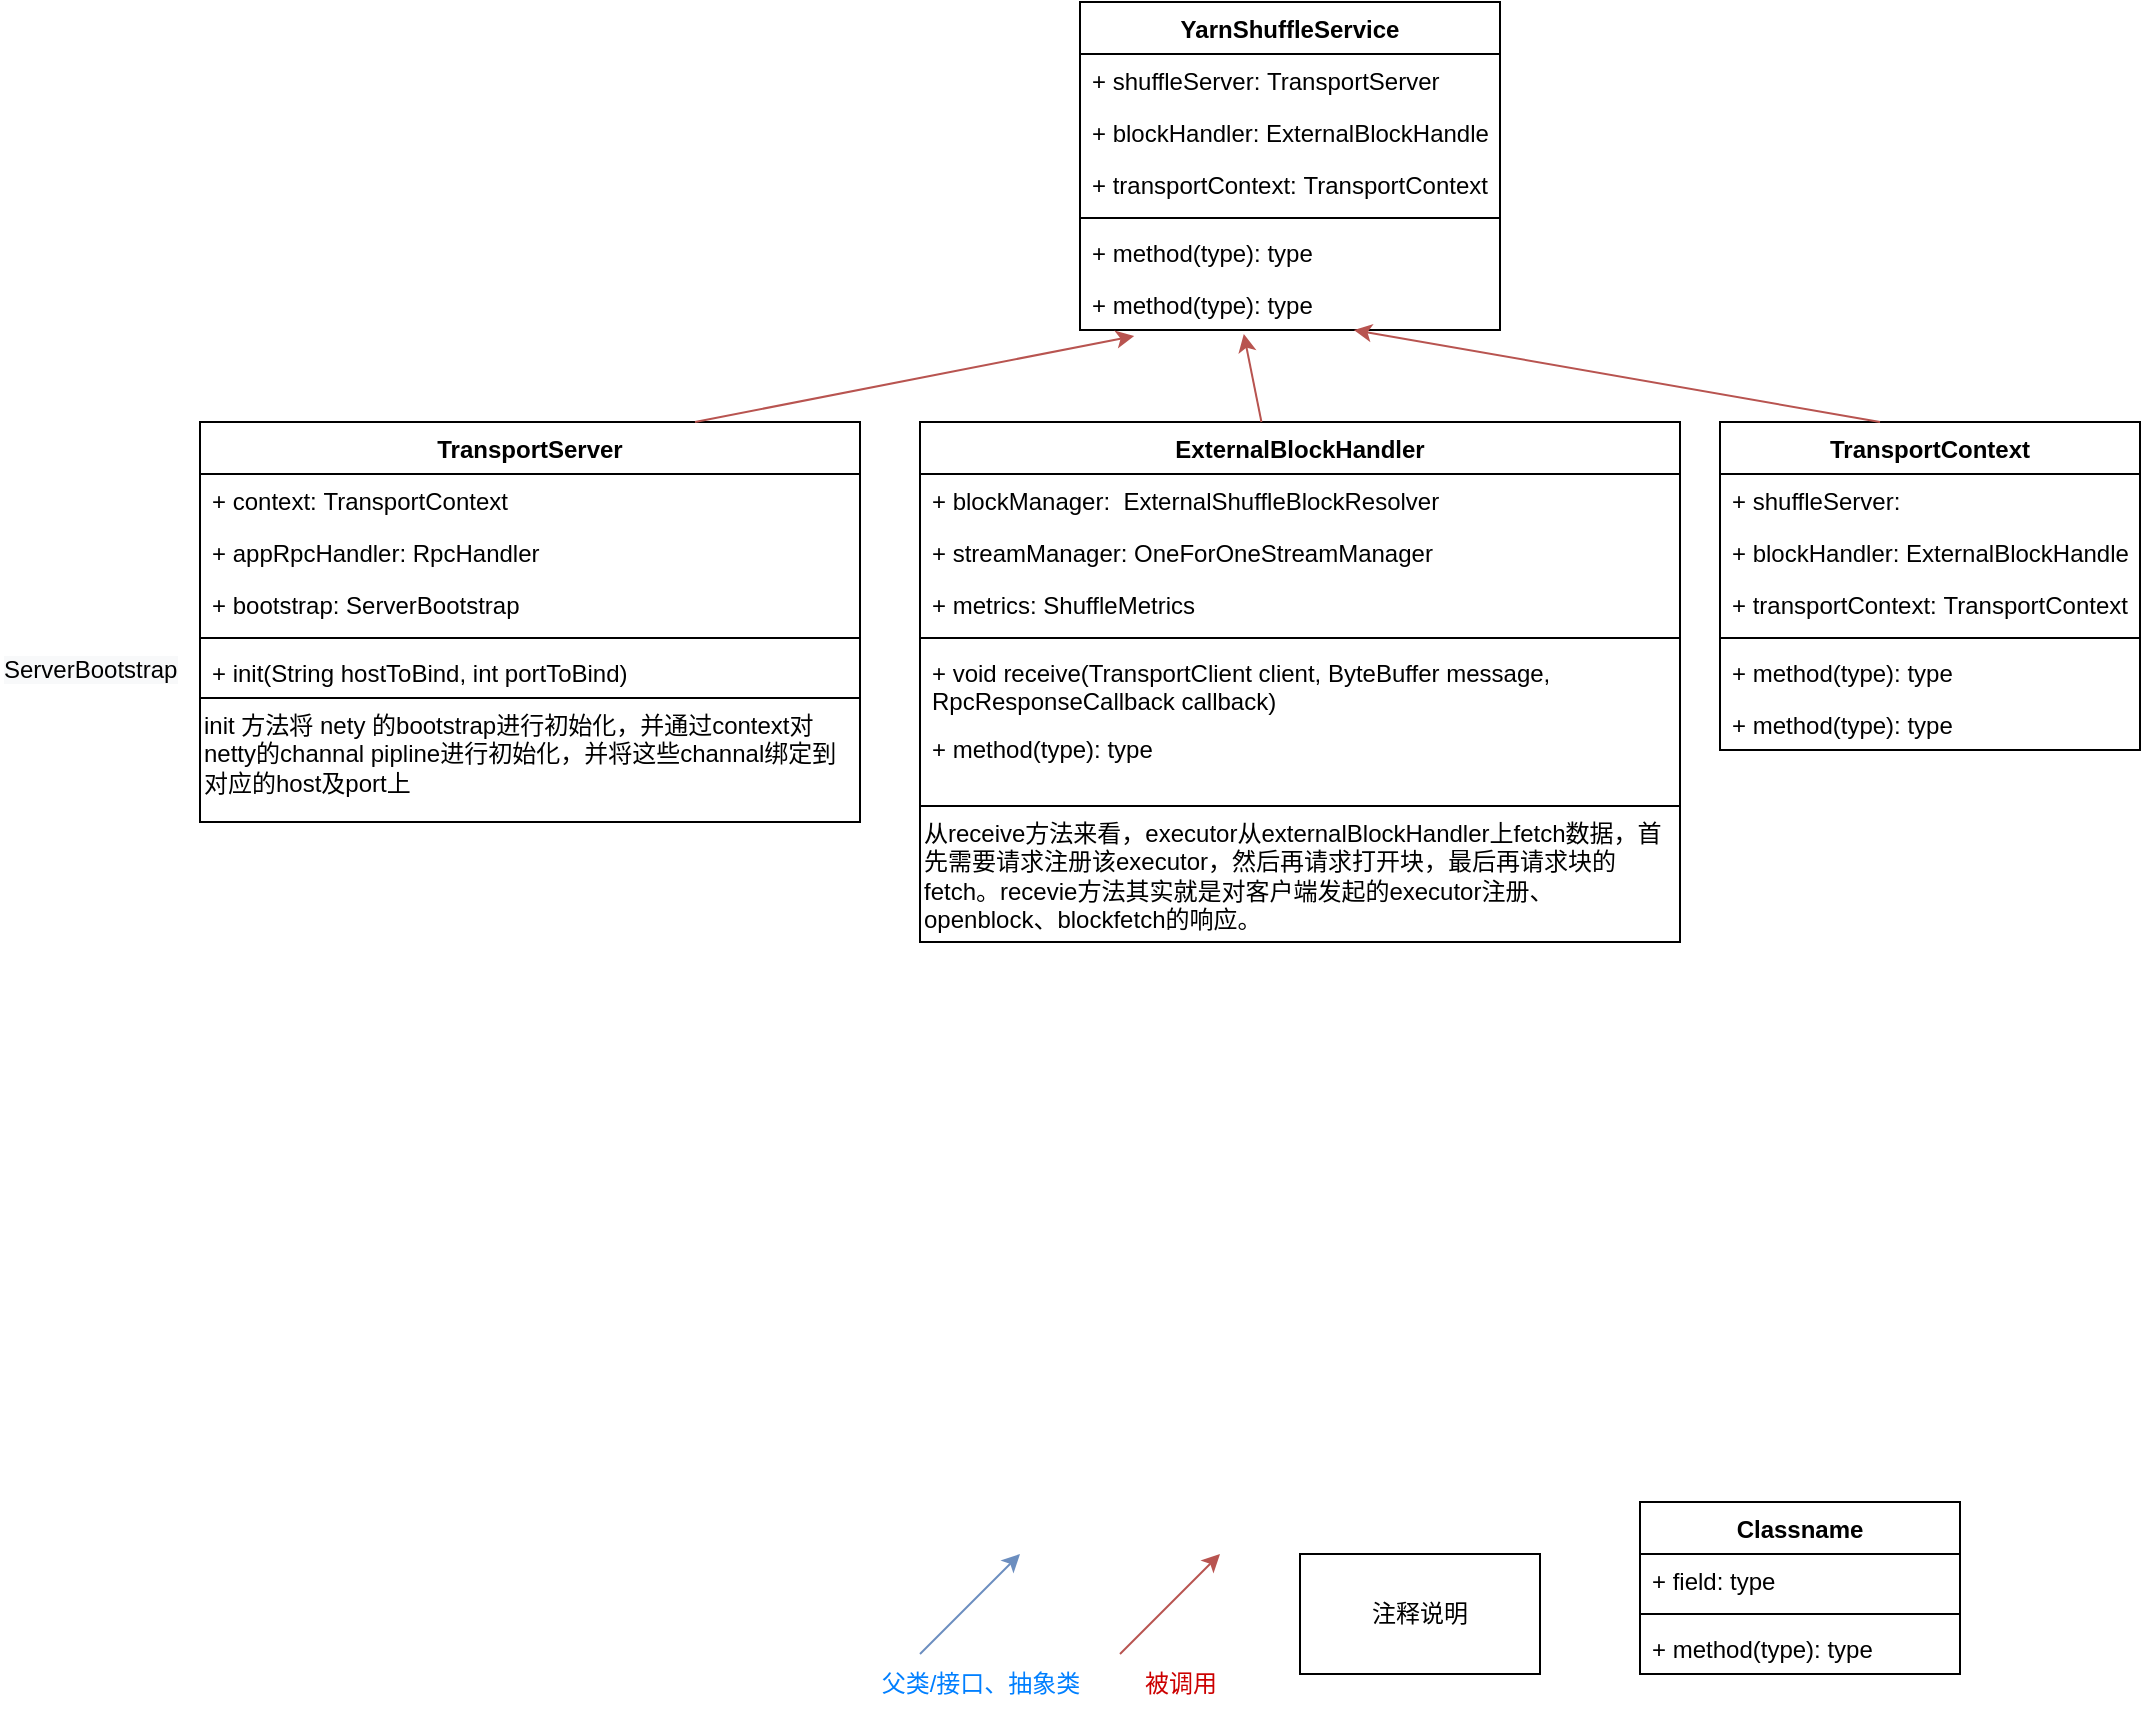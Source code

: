 <mxfile version="20.3.0" type="device"><diagram id="m2LGEHU6o1Oh3IV56SHB" name="第 1 页"><mxGraphModel dx="1929" dy="2034" grid="1" gridSize="10" guides="1" tooltips="1" connect="1" arrows="1" fold="1" page="1" pageScale="1" pageWidth="827" pageHeight="1169" math="0" shadow="0"><root><mxCell id="0"/><mxCell id="1" parent="0"/><mxCell id="DlOpWgnFLFn92eDfClBi-4" value="&lt;span style=&quot;color: rgb(186, 0, 0); font-family: monospace; font-size: 0px; font-style: normal; font-variant-ligatures: normal; font-variant-caps: normal; font-weight: 400; letter-spacing: normal; orphans: 2; text-align: left; text-indent: 0px; text-transform: none; widows: 2; word-spacing: 0px; -webkit-text-stroke-width: 0px; background-color: rgb(248, 249, 250); text-decoration-thickness: initial; text-decoration-style: initial; text-decoration-color: initial; float: none; display: inline !important;&quot;&gt;ExternalBlockHandler&lt;/span&gt;" style="text;whiteSpace=wrap;html=1;" parent="1" vertex="1"><mxGeometry x="600" y="160" width="30" height="40" as="geometry"/></mxCell><mxCell id="6VZVHDGv1FHqsx05v4wg-7" value="YarnShuffleService" style="swimlane;fontStyle=1;align=center;verticalAlign=top;childLayout=stackLayout;horizontal=1;startSize=26;horizontalStack=0;resizeParent=1;resizeParentMax=0;resizeLast=0;collapsible=1;marginBottom=0;" vertex="1" parent="1"><mxGeometry x="170" y="-20" width="210" height="164" as="geometry"/></mxCell><mxCell id="6VZVHDGv1FHqsx05v4wg-16" value="+ shuffleServer: TransportServer" style="text;strokeColor=none;fillColor=none;align=left;verticalAlign=top;spacingLeft=4;spacingRight=4;overflow=hidden;rotatable=0;points=[[0,0.5],[1,0.5]];portConstraint=eastwest;" vertex="1" parent="6VZVHDGv1FHqsx05v4wg-7"><mxGeometry y="26" width="210" height="26" as="geometry"/></mxCell><mxCell id="6VZVHDGv1FHqsx05v4wg-18" value="+ blockHandler: ExternalBlockHandler" style="text;strokeColor=none;fillColor=none;align=left;verticalAlign=top;spacingLeft=4;spacingRight=4;overflow=hidden;rotatable=0;points=[[0,0.5],[1,0.5]];portConstraint=eastwest;" vertex="1" parent="6VZVHDGv1FHqsx05v4wg-7"><mxGeometry y="52" width="210" height="26" as="geometry"/></mxCell><mxCell id="6VZVHDGv1FHqsx05v4wg-8" value="+ transportContext: TransportContext" style="text;strokeColor=none;fillColor=none;align=left;verticalAlign=top;spacingLeft=4;spacingRight=4;overflow=hidden;rotatable=0;points=[[0,0.5],[1,0.5]];portConstraint=eastwest;" vertex="1" parent="6VZVHDGv1FHqsx05v4wg-7"><mxGeometry y="78" width="210" height="26" as="geometry"/></mxCell><mxCell id="6VZVHDGv1FHqsx05v4wg-9" value="" style="line;strokeWidth=1;fillColor=none;align=left;verticalAlign=middle;spacingTop=-1;spacingLeft=3;spacingRight=3;rotatable=0;labelPosition=right;points=[];portConstraint=eastwest;strokeColor=inherit;" vertex="1" parent="6VZVHDGv1FHqsx05v4wg-7"><mxGeometry y="104" width="210" height="8" as="geometry"/></mxCell><mxCell id="6VZVHDGv1FHqsx05v4wg-10" value="+ method(type): type" style="text;strokeColor=none;fillColor=none;align=left;verticalAlign=top;spacingLeft=4;spacingRight=4;overflow=hidden;rotatable=0;points=[[0,0.5],[1,0.5]];portConstraint=eastwest;" vertex="1" parent="6VZVHDGv1FHqsx05v4wg-7"><mxGeometry y="112" width="210" height="26" as="geometry"/></mxCell><mxCell id="6VZVHDGv1FHqsx05v4wg-17" value="+ method(type): type" style="text;strokeColor=none;fillColor=none;align=left;verticalAlign=top;spacingLeft=4;spacingRight=4;overflow=hidden;rotatable=0;points=[[0,0.5],[1,0.5]];portConstraint=eastwest;" vertex="1" parent="6VZVHDGv1FHqsx05v4wg-7"><mxGeometry y="138" width="210" height="26" as="geometry"/></mxCell><mxCell id="6VZVHDGv1FHqsx05v4wg-20" value="TransportServer" style="swimlane;fontStyle=1;align=center;verticalAlign=top;childLayout=stackLayout;horizontal=1;startSize=26;horizontalStack=0;resizeParent=1;resizeParentMax=0;resizeLast=0;collapsible=1;marginBottom=0;" vertex="1" parent="1"><mxGeometry x="-270" y="190" width="330" height="138" as="geometry"/></mxCell><mxCell id="6VZVHDGv1FHqsx05v4wg-21" value="+ context: TransportContext" style="text;strokeColor=none;fillColor=none;align=left;verticalAlign=top;spacingLeft=4;spacingRight=4;overflow=hidden;rotatable=0;points=[[0,0.5],[1,0.5]];portConstraint=eastwest;" vertex="1" parent="6VZVHDGv1FHqsx05v4wg-20"><mxGeometry y="26" width="330" height="26" as="geometry"/></mxCell><mxCell id="6VZVHDGv1FHqsx05v4wg-22" value="+ appRpcHandler: RpcHandler" style="text;strokeColor=none;fillColor=none;align=left;verticalAlign=top;spacingLeft=4;spacingRight=4;overflow=hidden;rotatable=0;points=[[0,0.5],[1,0.5]];portConstraint=eastwest;" vertex="1" parent="6VZVHDGv1FHqsx05v4wg-20"><mxGeometry y="52" width="330" height="26" as="geometry"/></mxCell><mxCell id="6VZVHDGv1FHqsx05v4wg-23" value="+ bootstrap: ServerBootstrap" style="text;strokeColor=none;fillColor=none;align=left;verticalAlign=top;spacingLeft=4;spacingRight=4;overflow=hidden;rotatable=0;points=[[0,0.5],[1,0.5]];portConstraint=eastwest;" vertex="1" parent="6VZVHDGv1FHqsx05v4wg-20"><mxGeometry y="78" width="330" height="26" as="geometry"/></mxCell><mxCell id="6VZVHDGv1FHqsx05v4wg-24" value="" style="line;strokeWidth=1;fillColor=none;align=left;verticalAlign=middle;spacingTop=-1;spacingLeft=3;spacingRight=3;rotatable=0;labelPosition=right;points=[];portConstraint=eastwest;strokeColor=inherit;" vertex="1" parent="6VZVHDGv1FHqsx05v4wg-20"><mxGeometry y="104" width="330" height="8" as="geometry"/></mxCell><mxCell id="6VZVHDGv1FHqsx05v4wg-26" value="+ init(String hostToBind, int portToBind)" style="text;strokeColor=none;fillColor=none;align=left;verticalAlign=top;spacingLeft=4;spacingRight=4;overflow=hidden;rotatable=0;points=[[0,0.5],[1,0.5]];portConstraint=eastwest;" vertex="1" parent="6VZVHDGv1FHqsx05v4wg-20"><mxGeometry y="112" width="330" height="26" as="geometry"/></mxCell><mxCell id="6VZVHDGv1FHqsx05v4wg-28" value="TransportContext" style="swimlane;fontStyle=1;align=center;verticalAlign=top;childLayout=stackLayout;horizontal=1;startSize=26;horizontalStack=0;resizeParent=1;resizeParentMax=0;resizeLast=0;collapsible=1;marginBottom=0;" vertex="1" parent="1"><mxGeometry x="490" y="190" width="210" height="164" as="geometry"/></mxCell><mxCell id="6VZVHDGv1FHqsx05v4wg-29" value="+ shuffleServer: " style="text;strokeColor=none;fillColor=none;align=left;verticalAlign=top;spacingLeft=4;spacingRight=4;overflow=hidden;rotatable=0;points=[[0,0.5],[1,0.5]];portConstraint=eastwest;" vertex="1" parent="6VZVHDGv1FHqsx05v4wg-28"><mxGeometry y="26" width="210" height="26" as="geometry"/></mxCell><mxCell id="6VZVHDGv1FHqsx05v4wg-30" value="+ blockHandler: ExternalBlockHandler" style="text;strokeColor=none;fillColor=none;align=left;verticalAlign=top;spacingLeft=4;spacingRight=4;overflow=hidden;rotatable=0;points=[[0,0.5],[1,0.5]];portConstraint=eastwest;" vertex="1" parent="6VZVHDGv1FHqsx05v4wg-28"><mxGeometry y="52" width="210" height="26" as="geometry"/></mxCell><mxCell id="6VZVHDGv1FHqsx05v4wg-31" value="+ transportContext: TransportContext" style="text;strokeColor=none;fillColor=none;align=left;verticalAlign=top;spacingLeft=4;spacingRight=4;overflow=hidden;rotatable=0;points=[[0,0.5],[1,0.5]];portConstraint=eastwest;" vertex="1" parent="6VZVHDGv1FHqsx05v4wg-28"><mxGeometry y="78" width="210" height="26" as="geometry"/></mxCell><mxCell id="6VZVHDGv1FHqsx05v4wg-32" value="" style="line;strokeWidth=1;fillColor=none;align=left;verticalAlign=middle;spacingTop=-1;spacingLeft=3;spacingRight=3;rotatable=0;labelPosition=right;points=[];portConstraint=eastwest;strokeColor=inherit;" vertex="1" parent="6VZVHDGv1FHqsx05v4wg-28"><mxGeometry y="104" width="210" height="8" as="geometry"/></mxCell><mxCell id="6VZVHDGv1FHqsx05v4wg-33" value="+ method(type): type" style="text;strokeColor=none;fillColor=none;align=left;verticalAlign=top;spacingLeft=4;spacingRight=4;overflow=hidden;rotatable=0;points=[[0,0.5],[1,0.5]];portConstraint=eastwest;" vertex="1" parent="6VZVHDGv1FHqsx05v4wg-28"><mxGeometry y="112" width="210" height="26" as="geometry"/></mxCell><mxCell id="6VZVHDGv1FHqsx05v4wg-34" value="+ method(type): type" style="text;strokeColor=none;fillColor=none;align=left;verticalAlign=top;spacingLeft=4;spacingRight=4;overflow=hidden;rotatable=0;points=[[0,0.5],[1,0.5]];portConstraint=eastwest;" vertex="1" parent="6VZVHDGv1FHqsx05v4wg-28"><mxGeometry y="138" width="210" height="26" as="geometry"/></mxCell><mxCell id="6VZVHDGv1FHqsx05v4wg-35" value="ExternalBlockHandler" style="swimlane;fontStyle=1;align=center;verticalAlign=top;childLayout=stackLayout;horizontal=1;startSize=26;horizontalStack=0;resizeParent=1;resizeParentMax=0;resizeLast=0;collapsible=1;marginBottom=0;" vertex="1" parent="1"><mxGeometry x="90" y="190" width="380" height="192" as="geometry"/></mxCell><mxCell id="6VZVHDGv1FHqsx05v4wg-36" value="+ blockManager:  ExternalShuffleBlockResolver" style="text;strokeColor=none;fillColor=none;align=left;verticalAlign=top;spacingLeft=4;spacingRight=4;overflow=hidden;rotatable=0;points=[[0,0.5],[1,0.5]];portConstraint=eastwest;" vertex="1" parent="6VZVHDGv1FHqsx05v4wg-35"><mxGeometry y="26" width="380" height="26" as="geometry"/></mxCell><mxCell id="6VZVHDGv1FHqsx05v4wg-37" value="+ streamManager: OneForOneStreamManager" style="text;strokeColor=none;fillColor=none;align=left;verticalAlign=top;spacingLeft=4;spacingRight=4;overflow=hidden;rotatable=0;points=[[0,0.5],[1,0.5]];portConstraint=eastwest;" vertex="1" parent="6VZVHDGv1FHqsx05v4wg-35"><mxGeometry y="52" width="380" height="26" as="geometry"/></mxCell><mxCell id="6VZVHDGv1FHqsx05v4wg-38" value="+ metrics: ShuffleMetrics" style="text;strokeColor=none;fillColor=none;align=left;verticalAlign=top;spacingLeft=4;spacingRight=4;overflow=hidden;rotatable=0;points=[[0,0.5],[1,0.5]];portConstraint=eastwest;" vertex="1" parent="6VZVHDGv1FHqsx05v4wg-35"><mxGeometry y="78" width="380" height="26" as="geometry"/></mxCell><mxCell id="6VZVHDGv1FHqsx05v4wg-39" value="" style="line;strokeWidth=1;fillColor=none;align=left;verticalAlign=middle;spacingTop=-1;spacingLeft=3;spacingRight=3;rotatable=0;labelPosition=right;points=[];portConstraint=eastwest;strokeColor=inherit;" vertex="1" parent="6VZVHDGv1FHqsx05v4wg-35"><mxGeometry y="104" width="380" height="8" as="geometry"/></mxCell><mxCell id="6VZVHDGv1FHqsx05v4wg-40" value="+ void receive(TransportClient client, ByteBuffer message,&#10;RpcResponseCallback callback)" style="text;strokeColor=none;fillColor=none;align=left;verticalAlign=top;spacingLeft=4;spacingRight=4;overflow=hidden;rotatable=0;points=[[0,0.5],[1,0.5]];portConstraint=eastwest;" vertex="1" parent="6VZVHDGv1FHqsx05v4wg-35"><mxGeometry y="112" width="380" height="38" as="geometry"/></mxCell><mxCell id="6VZVHDGv1FHqsx05v4wg-41" value="+ method(type): type" style="text;strokeColor=none;fillColor=none;align=left;verticalAlign=top;spacingLeft=4;spacingRight=4;overflow=hidden;rotatable=0;points=[[0,0.5],[1,0.5]];portConstraint=eastwest;" vertex="1" parent="6VZVHDGv1FHqsx05v4wg-35"><mxGeometry y="150" width="380" height="42" as="geometry"/></mxCell><mxCell id="6VZVHDGv1FHqsx05v4wg-43" value="" style="endArrow=classic;html=1;rounded=0;fillColor=#dae8fc;strokeColor=#6c8ebf;" edge="1" parent="1"><mxGeometry width="50" height="50" relative="1" as="geometry"><mxPoint x="90" y="806" as="sourcePoint"/><mxPoint x="140" y="756" as="targetPoint"/></mxGeometry></mxCell><mxCell id="6VZVHDGv1FHqsx05v4wg-45" value="" style="endArrow=classic;html=1;rounded=0;fillColor=#f8cecc;strokeColor=#b85450;" edge="1" parent="1"><mxGeometry width="50" height="50" relative="1" as="geometry"><mxPoint x="190" y="806" as="sourcePoint"/><mxPoint x="240" y="756" as="targetPoint"/></mxGeometry></mxCell><mxCell id="6VZVHDGv1FHqsx05v4wg-46" value="父类/接口、抽象类" style="text;html=1;align=center;verticalAlign=middle;resizable=0;points=[];autosize=1;strokeColor=none;fillColor=none;fontColor=#007FFF;" vertex="1" parent="1"><mxGeometry x="60" y="806" width="120" height="30" as="geometry"/></mxCell><mxCell id="6VZVHDGv1FHqsx05v4wg-47" value="&lt;font color=&quot;#cc0000&quot;&gt;被调用&lt;br&gt;&lt;/font&gt;" style="text;html=1;align=center;verticalAlign=middle;resizable=0;points=[];autosize=1;strokeColor=none;fillColor=none;fontColor=#007FFF;" vertex="1" parent="1"><mxGeometry x="190" y="806" width="60" height="30" as="geometry"/></mxCell><mxCell id="6VZVHDGv1FHqsx05v4wg-49" value="" style="endArrow=classic;html=1;rounded=0;fillColor=#f8cecc;strokeColor=#b85450;exitX=0.75;exitY=0;exitDx=0;exitDy=0;entryX=0.129;entryY=1.115;entryDx=0;entryDy=0;entryPerimeter=0;" edge="1" parent="1" source="6VZVHDGv1FHqsx05v4wg-20" target="6VZVHDGv1FHqsx05v4wg-17"><mxGeometry width="50" height="50" relative="1" as="geometry"><mxPoint x="40" y="180" as="sourcePoint"/><mxPoint x="90" y="130" as="targetPoint"/></mxGeometry></mxCell><mxCell id="6VZVHDGv1FHqsx05v4wg-50" value="" style="endArrow=classic;html=1;rounded=0;fillColor=#f8cecc;strokeColor=#b85450;entryX=0.39;entryY=1.077;entryDx=0;entryDy=0;entryPerimeter=0;" edge="1" parent="1" source="6VZVHDGv1FHqsx05v4wg-35" target="6VZVHDGv1FHqsx05v4wg-17"><mxGeometry width="50" height="50" relative="1" as="geometry"><mxPoint x="30" y="-20" as="sourcePoint"/><mxPoint x="80" y="-70" as="targetPoint"/></mxGeometry></mxCell><mxCell id="6VZVHDGv1FHqsx05v4wg-51" value="" style="endArrow=classic;html=1;rounded=0;fillColor=#f8cecc;strokeColor=#b85450;entryX=0.652;entryY=1;entryDx=0;entryDy=0;entryPerimeter=0;exitX=0.381;exitY=0;exitDx=0;exitDy=0;exitPerimeter=0;" edge="1" parent="1" source="6VZVHDGv1FHqsx05v4wg-28" target="6VZVHDGv1FHqsx05v4wg-17"><mxGeometry width="50" height="50" relative="1" as="geometry"><mxPoint x="40" y="-10" as="sourcePoint"/><mxPoint x="90" y="-60" as="targetPoint"/></mxGeometry></mxCell><mxCell id="6VZVHDGv1FHqsx05v4wg-53" value="注释说明" style="rounded=0;whiteSpace=wrap;html=1;" vertex="1" parent="1"><mxGeometry x="280" y="756" width="120" height="60" as="geometry"/></mxCell><mxCell id="6VZVHDGv1FHqsx05v4wg-54" value="Classname" style="swimlane;fontStyle=1;align=center;verticalAlign=top;childLayout=stackLayout;horizontal=1;startSize=26;horizontalStack=0;resizeParent=1;resizeParentMax=0;resizeLast=0;collapsible=1;marginBottom=0;fontColor=#000000;strokeColor=#000000;" vertex="1" parent="1"><mxGeometry x="450" y="730" width="160" height="86" as="geometry"/></mxCell><mxCell id="6VZVHDGv1FHqsx05v4wg-55" value="+ field: type" style="text;strokeColor=none;fillColor=none;align=left;verticalAlign=top;spacingLeft=4;spacingRight=4;overflow=hidden;rotatable=0;points=[[0,0.5],[1,0.5]];portConstraint=eastwest;fontColor=#000000;" vertex="1" parent="6VZVHDGv1FHqsx05v4wg-54"><mxGeometry y="26" width="160" height="26" as="geometry"/></mxCell><mxCell id="6VZVHDGv1FHqsx05v4wg-56" value="" style="line;strokeWidth=1;fillColor=none;align=left;verticalAlign=middle;spacingTop=-1;spacingLeft=3;spacingRight=3;rotatable=0;labelPosition=right;points=[];portConstraint=eastwest;strokeColor=inherit;fontColor=#CC0000;" vertex="1" parent="6VZVHDGv1FHqsx05v4wg-54"><mxGeometry y="52" width="160" height="8" as="geometry"/></mxCell><mxCell id="6VZVHDGv1FHqsx05v4wg-57" value="+ method(type): type" style="text;strokeColor=none;fillColor=none;align=left;verticalAlign=top;spacingLeft=4;spacingRight=4;overflow=hidden;rotatable=0;points=[[0,0.5],[1,0.5]];portConstraint=eastwest;fontColor=#000000;" vertex="1" parent="6VZVHDGv1FHqsx05v4wg-54"><mxGeometry y="60" width="160" height="26" as="geometry"/></mxCell><mxCell id="6VZVHDGv1FHqsx05v4wg-58" value="从receive方法来看，executor从externalBlockHandler上fetch数据，首先需要请求注册该executor，然后再请求打开块，最后再请求块的fetch。recevie方法其实就是对客户端发起的executor注册、openblock、blockfetch的响应。" style="rounded=0;whiteSpace=wrap;html=1;align=left;verticalAlign=top;" vertex="1" parent="1"><mxGeometry x="90" y="382" width="380" height="68" as="geometry"/></mxCell><mxCell id="6VZVHDGv1FHqsx05v4wg-69" value="&lt;span style=&quot;color: rgb(0, 0, 0); font-family: Helvetica; font-size: 12px; font-style: normal; font-variant-ligatures: normal; font-variant-caps: normal; font-weight: 400; letter-spacing: normal; orphans: 2; text-align: left; text-indent: 0px; text-transform: none; widows: 2; word-spacing: 0px; -webkit-text-stroke-width: 0px; background-color: rgb(248, 249, 250); text-decoration-thickness: initial; text-decoration-style: initial; text-decoration-color: initial; float: none; display: inline !important;&quot;&gt;ServerBootstrap&lt;/span&gt;" style="text;whiteSpace=wrap;html=1;fontColor=#000000;" vertex="1" parent="1"><mxGeometry x="-370" y="300" width="120" height="40" as="geometry"/></mxCell><mxCell id="6VZVHDGv1FHqsx05v4wg-70" value="init 方法将 nety 的&lt;span style=&quot;&quot;&gt;bootstrap进行初始化，并通过context对netty的channal pipline进行初始化，并将这些channal绑定到对应的host及port上&lt;/span&gt;" style="rounded=0;whiteSpace=wrap;html=1;align=left;verticalAlign=top;" vertex="1" parent="1"><mxGeometry x="-270" y="328" width="330" height="62" as="geometry"/></mxCell></root></mxGraphModel></diagram></mxfile>